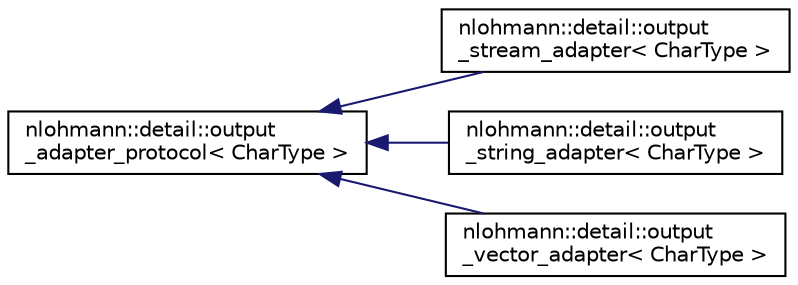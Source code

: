 digraph "Graphical Class Hierarchy"
{
  edge [fontname="Helvetica",fontsize="10",labelfontname="Helvetica",labelfontsize="10"];
  node [fontname="Helvetica",fontsize="10",shape=record];
  rankdir="LR";
  Node1 [label="nlohmann::detail::output\l_adapter_protocol\< CharType \>",height=0.2,width=0.4,color="black", fillcolor="white", style="filled",URL="$structnlohmann_1_1detail_1_1output__adapter__protocol.html",tooltip="abstract output adapter interface "];
  Node1 -> Node2 [dir="back",color="midnightblue",fontsize="10",style="solid",fontname="Helvetica"];
  Node2 [label="nlohmann::detail::output\l_stream_adapter\< CharType \>",height=0.2,width=0.4,color="black", fillcolor="white", style="filled",URL="$classnlohmann_1_1detail_1_1output__stream__adapter.html",tooltip="output adapter for output streams "];
  Node1 -> Node3 [dir="back",color="midnightblue",fontsize="10",style="solid",fontname="Helvetica"];
  Node3 [label="nlohmann::detail::output\l_string_adapter\< CharType \>",height=0.2,width=0.4,color="black", fillcolor="white", style="filled",URL="$classnlohmann_1_1detail_1_1output__string__adapter.html",tooltip="output adapter for basic_string "];
  Node1 -> Node4 [dir="back",color="midnightblue",fontsize="10",style="solid",fontname="Helvetica"];
  Node4 [label="nlohmann::detail::output\l_vector_adapter\< CharType \>",height=0.2,width=0.4,color="black", fillcolor="white", style="filled",URL="$classnlohmann_1_1detail_1_1output__vector__adapter.html",tooltip="output adapter for byte vectors "];
}
